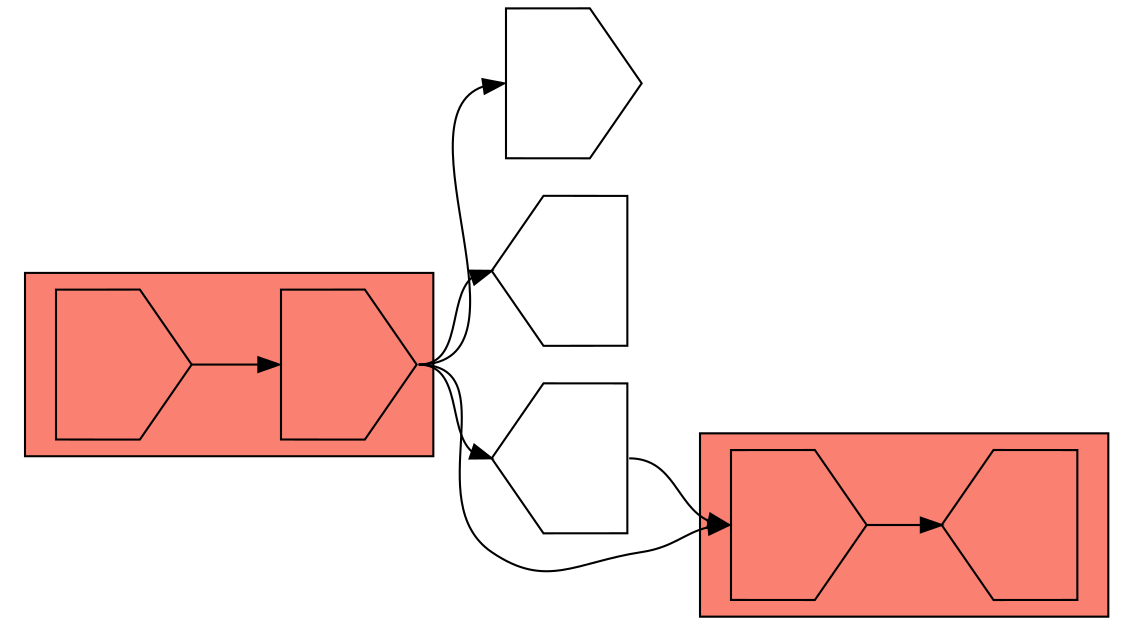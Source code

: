 digraph asm {
	rotate=90;
	edge [headport=n,tailport=s];
subgraph cluster_C5896_10901 {
	5896 [label="",height=1,width=1,shape=invhouse];
	10901 [label="",height=1,width=1,shape=house];
	style=filled;
	fillcolor=salmon;
}
subgraph cluster_C8236_19341 {
	8236 [label="",height=1,width=1,shape=invhouse];
	19341 [label="",height=1,width=1,shape=invhouse];
	style=filled;
	fillcolor=salmon;
}
	13499 [label="",height=1,width=1,shape=house];
	4574 [label="",height=1,width=1,shape=house];
	13906 [label="",height=1,width=1,shape=invhouse];
	5896 -> 10901
	13499 -> 5896
	19341 -> 4574
	19341 -> 5896
	19341 -> 13499
	19341 -> 13906
	8236 -> 19341
}